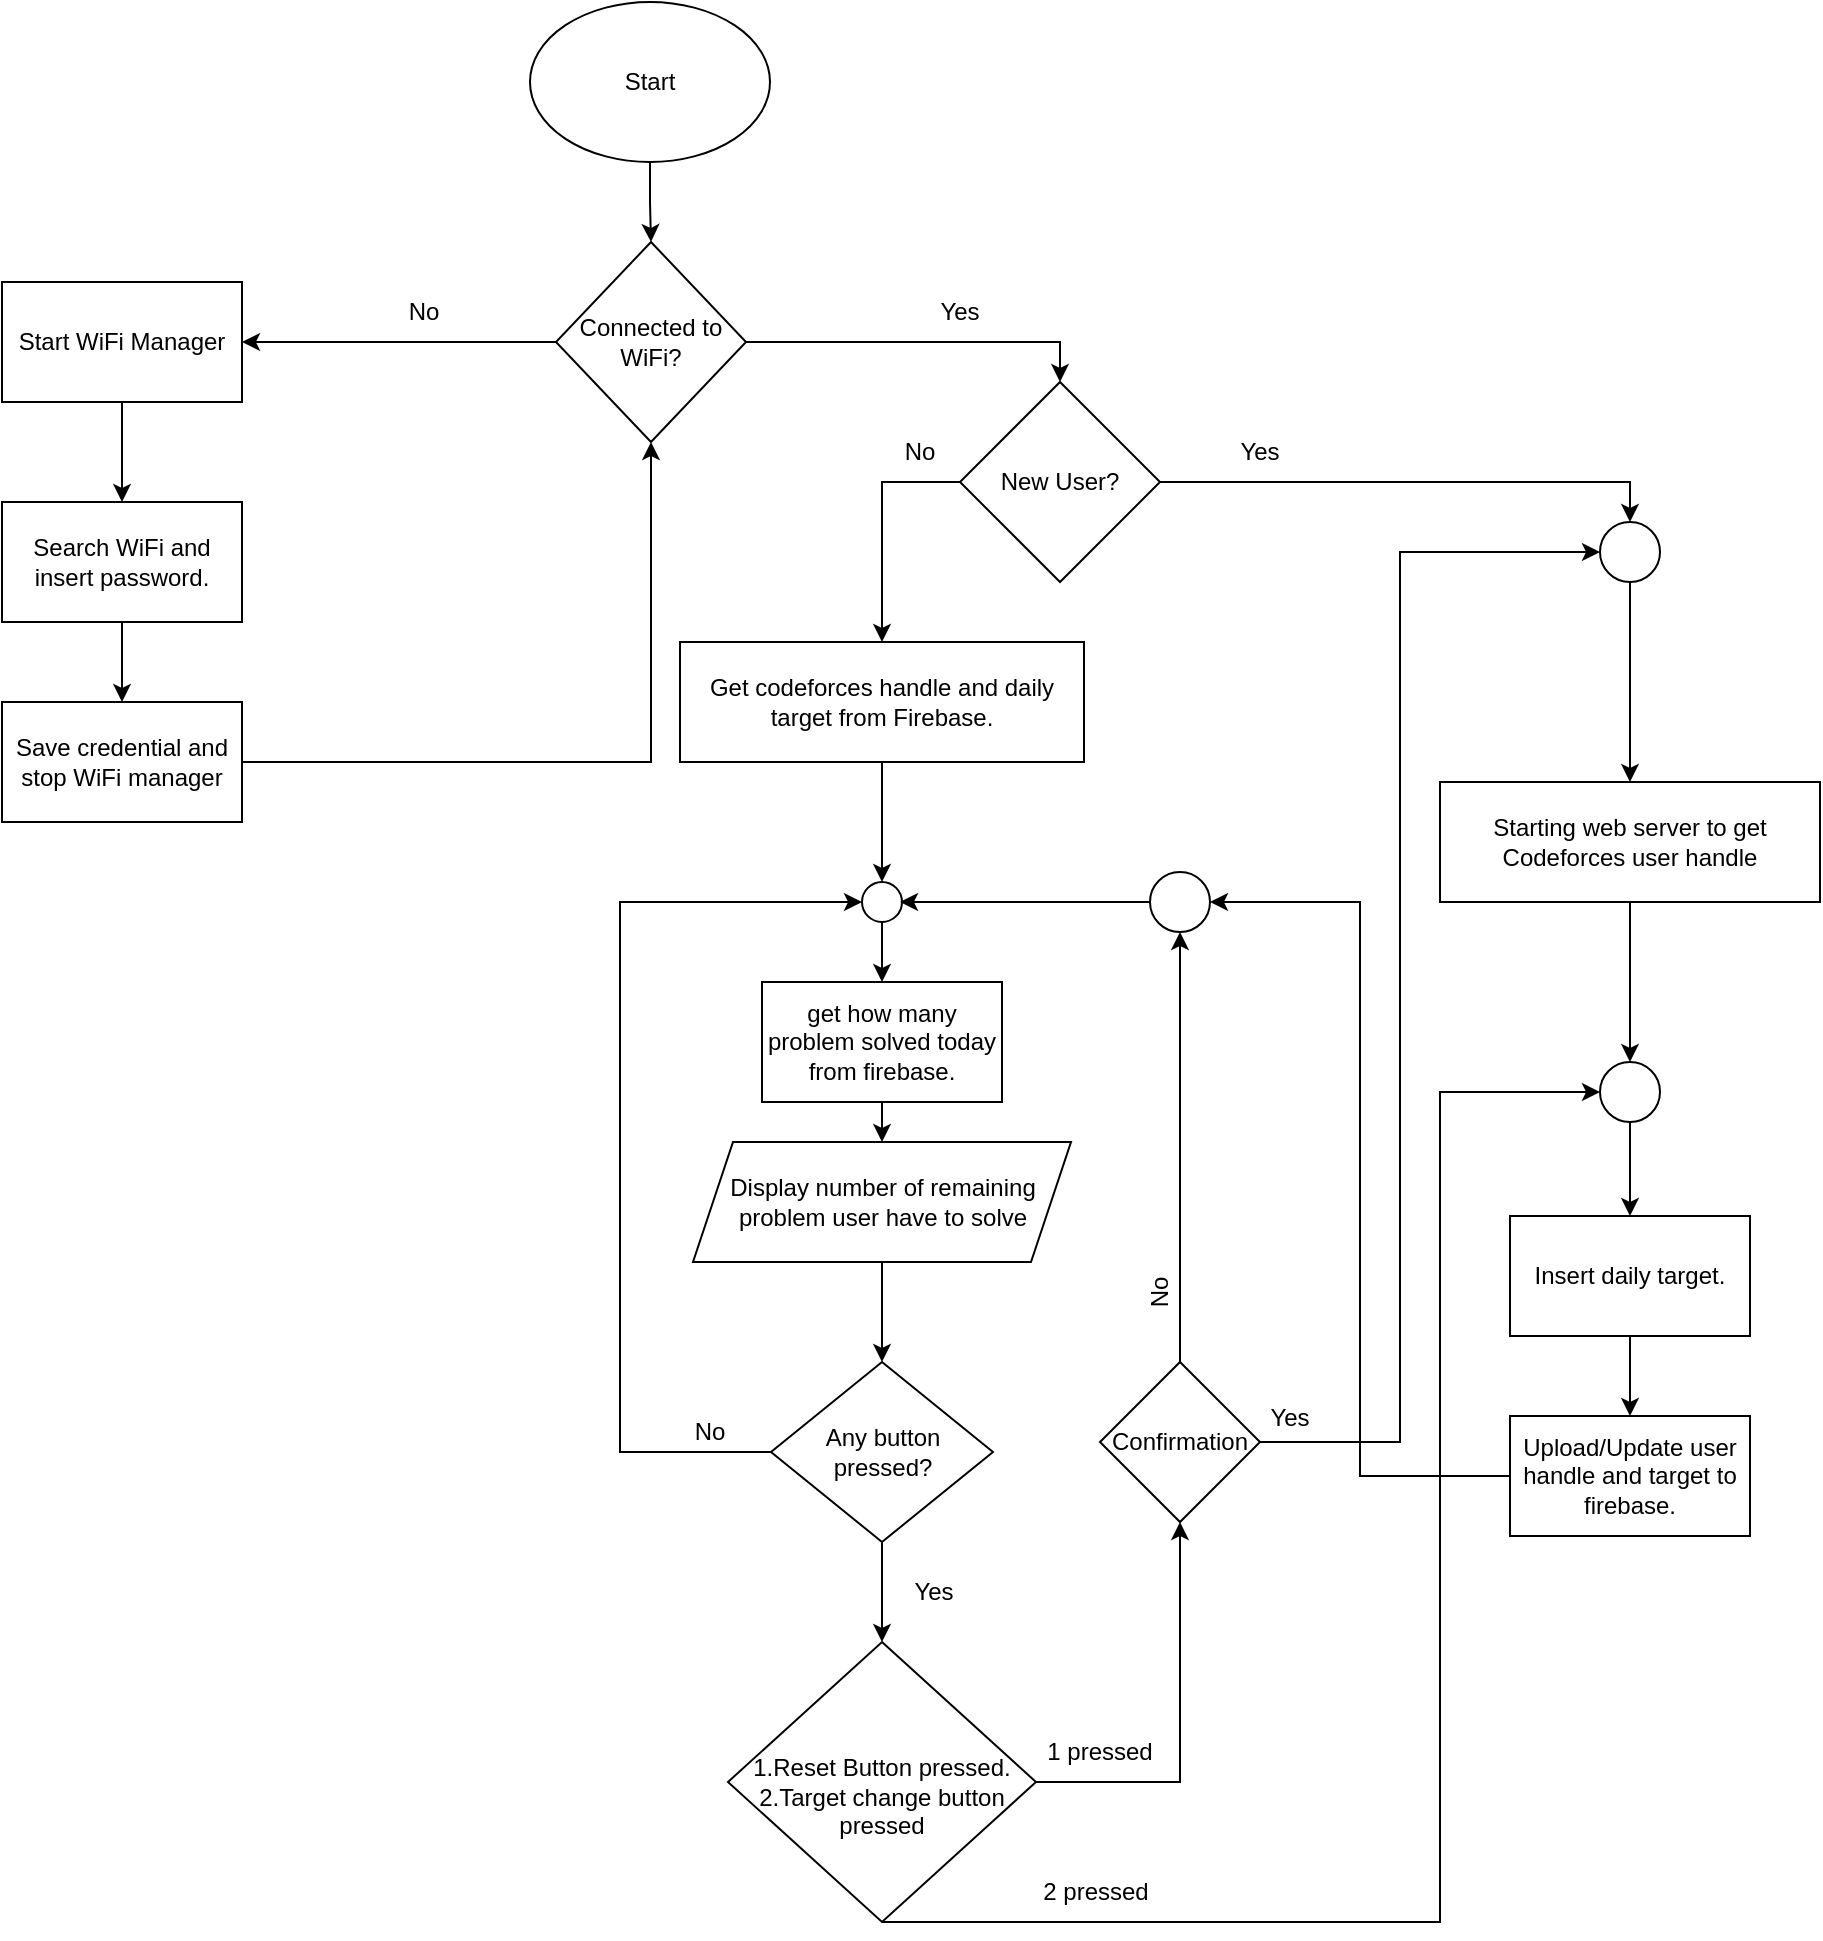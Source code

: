 <mxfile version="21.0.2" type="device"><diagram name="Page-1" id="6QAM2sxFlncQ0bHVbYe3"><mxGraphModel dx="1167" dy="1746" grid="1" gridSize="10" guides="1" tooltips="1" connect="1" arrows="1" fold="1" page="1" pageScale="1" pageWidth="850" pageHeight="1100" math="0" shadow="0"><root><mxCell id="0"/><mxCell id="1" parent="0"/><mxCell id="KRdRycLX8ap4Bpk6wzWU-29" style="edgeStyle=orthogonalEdgeStyle;rounded=0;orthogonalLoop=1;jettySize=auto;html=1;exitX=1;exitY=0.5;exitDx=0;exitDy=0;entryX=0.5;entryY=0;entryDx=0;entryDy=0;" edge="1" parent="1" source="KRdRycLX8ap4Bpk6wzWU-3" target="KRdRycLX8ap4Bpk6wzWU-60"><mxGeometry relative="1" as="geometry"/></mxCell><mxCell id="KRdRycLX8ap4Bpk6wzWU-34" style="edgeStyle=orthogonalEdgeStyle;rounded=0;orthogonalLoop=1;jettySize=auto;html=1;exitX=0;exitY=0.5;exitDx=0;exitDy=0;entryX=0.5;entryY=0;entryDx=0;entryDy=0;" edge="1" parent="1" source="KRdRycLX8ap4Bpk6wzWU-3" target="KRdRycLX8ap4Bpk6wzWU-8"><mxGeometry relative="1" as="geometry"/></mxCell><mxCell id="KRdRycLX8ap4Bpk6wzWU-3" value="New User?" style="rhombus;whiteSpace=wrap;html=1;" vertex="1" parent="1"><mxGeometry x="580" y="60" width="100" height="100" as="geometry"/></mxCell><mxCell id="KRdRycLX8ap4Bpk6wzWU-32" style="edgeStyle=orthogonalEdgeStyle;rounded=0;orthogonalLoop=1;jettySize=auto;html=1;exitX=0.5;exitY=1;exitDx=0;exitDy=0;entryX=0.5;entryY=0;entryDx=0;entryDy=0;" edge="1" parent="1" source="KRdRycLX8ap4Bpk6wzWU-6" target="KRdRycLX8ap4Bpk6wzWU-63"><mxGeometry relative="1" as="geometry"/></mxCell><mxCell id="KRdRycLX8ap4Bpk6wzWU-6" value="Starting web server to get Codeforces user handle" style="rounded=0;whiteSpace=wrap;html=1;" vertex="1" parent="1"><mxGeometry x="820" y="260" width="190" height="60" as="geometry"/></mxCell><mxCell id="KRdRycLX8ap4Bpk6wzWU-42" style="edgeStyle=orthogonalEdgeStyle;rounded=0;orthogonalLoop=1;jettySize=auto;html=1;exitX=0.5;exitY=1;exitDx=0;exitDy=0;" edge="1" parent="1" source="KRdRycLX8ap4Bpk6wzWU-8" target="KRdRycLX8ap4Bpk6wzWU-41"><mxGeometry relative="1" as="geometry"/></mxCell><mxCell id="KRdRycLX8ap4Bpk6wzWU-8" value="Get codeforces handle and daily target from Firebase." style="rounded=0;whiteSpace=wrap;html=1;" vertex="1" parent="1"><mxGeometry x="440" y="190" width="202" height="60" as="geometry"/></mxCell><mxCell id="KRdRycLX8ap4Bpk6wzWU-65" style="edgeStyle=orthogonalEdgeStyle;rounded=0;orthogonalLoop=1;jettySize=auto;html=1;entryX=1;entryY=0.5;entryDx=0;entryDy=0;" edge="1" parent="1" source="KRdRycLX8ap4Bpk6wzWU-12" target="KRdRycLX8ap4Bpk6wzWU-66"><mxGeometry relative="1" as="geometry"><mxPoint x="780" y="330" as="targetPoint"/></mxGeometry></mxCell><mxCell id="KRdRycLX8ap4Bpk6wzWU-12" value="Upload/Update user handle and target to firebase." style="rounded=0;whiteSpace=wrap;html=1;" vertex="1" parent="1"><mxGeometry x="855" y="577" width="120" height="60" as="geometry"/></mxCell><mxCell id="KRdRycLX8ap4Bpk6wzWU-44" style="edgeStyle=orthogonalEdgeStyle;rounded=0;orthogonalLoop=1;jettySize=auto;html=1;exitX=0;exitY=0.5;exitDx=0;exitDy=0;entryX=0;entryY=0.5;entryDx=0;entryDy=0;" edge="1" parent="1" source="KRdRycLX8ap4Bpk6wzWU-13" target="KRdRycLX8ap4Bpk6wzWU-41"><mxGeometry relative="1" as="geometry"><Array as="points"><mxPoint x="410" y="595"/><mxPoint x="410" y="320"/></Array></mxGeometry></mxCell><mxCell id="KRdRycLX8ap4Bpk6wzWU-48" style="edgeStyle=orthogonalEdgeStyle;rounded=0;orthogonalLoop=1;jettySize=auto;html=1;exitX=0.5;exitY=1;exitDx=0;exitDy=0;entryX=0.5;entryY=0;entryDx=0;entryDy=0;" edge="1" parent="1" source="KRdRycLX8ap4Bpk6wzWU-13" target="KRdRycLX8ap4Bpk6wzWU-47"><mxGeometry relative="1" as="geometry"/></mxCell><mxCell id="KRdRycLX8ap4Bpk6wzWU-13" value="Any button pressed?" style="rhombus;whiteSpace=wrap;html=1;" vertex="1" parent="1"><mxGeometry x="485.5" y="550" width="111" height="90" as="geometry"/></mxCell><mxCell id="KRdRycLX8ap4Bpk6wzWU-17" style="edgeStyle=orthogonalEdgeStyle;rounded=0;orthogonalLoop=1;jettySize=auto;html=1;exitX=0.5;exitY=1;exitDx=0;exitDy=0;entryX=0.5;entryY=0;entryDx=0;entryDy=0;" edge="1" parent="1" source="KRdRycLX8ap4Bpk6wzWU-15" target="KRdRycLX8ap4Bpk6wzWU-16"><mxGeometry relative="1" as="geometry"/></mxCell><mxCell id="KRdRycLX8ap4Bpk6wzWU-15" value="Start" style="ellipse;whiteSpace=wrap;html=1;" vertex="1" parent="1"><mxGeometry x="365" y="-130" width="120" height="80" as="geometry"/></mxCell><mxCell id="KRdRycLX8ap4Bpk6wzWU-19" style="edgeStyle=orthogonalEdgeStyle;rounded=0;orthogonalLoop=1;jettySize=auto;html=1;exitX=0;exitY=0.5;exitDx=0;exitDy=0;entryX=1;entryY=0.5;entryDx=0;entryDy=0;" edge="1" parent="1" source="KRdRycLX8ap4Bpk6wzWU-16" target="KRdRycLX8ap4Bpk6wzWU-18"><mxGeometry relative="1" as="geometry"/></mxCell><mxCell id="KRdRycLX8ap4Bpk6wzWU-27" style="edgeStyle=orthogonalEdgeStyle;rounded=0;orthogonalLoop=1;jettySize=auto;html=1;exitX=1;exitY=0.5;exitDx=0;exitDy=0;entryX=0.5;entryY=0;entryDx=0;entryDy=0;" edge="1" parent="1" source="KRdRycLX8ap4Bpk6wzWU-16" target="KRdRycLX8ap4Bpk6wzWU-3"><mxGeometry relative="1" as="geometry"/></mxCell><mxCell id="KRdRycLX8ap4Bpk6wzWU-16" value="Connected to WiFi?" style="rhombus;whiteSpace=wrap;html=1;" vertex="1" parent="1"><mxGeometry x="378" y="-10" width="95" height="100" as="geometry"/></mxCell><mxCell id="KRdRycLX8ap4Bpk6wzWU-22" style="edgeStyle=orthogonalEdgeStyle;rounded=0;orthogonalLoop=1;jettySize=auto;html=1;exitX=0.5;exitY=1;exitDx=0;exitDy=0;entryX=0.5;entryY=0;entryDx=0;entryDy=0;" edge="1" parent="1" source="KRdRycLX8ap4Bpk6wzWU-18" target="KRdRycLX8ap4Bpk6wzWU-21"><mxGeometry relative="1" as="geometry"/></mxCell><mxCell id="KRdRycLX8ap4Bpk6wzWU-18" value="Start WiFi Manager" style="rounded=0;whiteSpace=wrap;html=1;" vertex="1" parent="1"><mxGeometry x="101" y="10" width="120" height="60" as="geometry"/></mxCell><mxCell id="KRdRycLX8ap4Bpk6wzWU-20" value="No" style="text;html=1;strokeColor=none;fillColor=none;align=center;verticalAlign=middle;whiteSpace=wrap;rounded=0;" vertex="1" parent="1"><mxGeometry x="282" y="10" width="60" height="30" as="geometry"/></mxCell><mxCell id="KRdRycLX8ap4Bpk6wzWU-24" style="edgeStyle=orthogonalEdgeStyle;rounded=0;orthogonalLoop=1;jettySize=auto;html=1;exitX=0.5;exitY=1;exitDx=0;exitDy=0;entryX=0.5;entryY=0;entryDx=0;entryDy=0;" edge="1" parent="1" source="KRdRycLX8ap4Bpk6wzWU-21" target="KRdRycLX8ap4Bpk6wzWU-23"><mxGeometry relative="1" as="geometry"/></mxCell><mxCell id="KRdRycLX8ap4Bpk6wzWU-21" value="Search WiFi and insert password." style="rounded=0;whiteSpace=wrap;html=1;" vertex="1" parent="1"><mxGeometry x="101" y="120" width="120" height="60" as="geometry"/></mxCell><mxCell id="KRdRycLX8ap4Bpk6wzWU-25" style="edgeStyle=orthogonalEdgeStyle;rounded=0;orthogonalLoop=1;jettySize=auto;html=1;exitX=1;exitY=0.5;exitDx=0;exitDy=0;entryX=0.5;entryY=1;entryDx=0;entryDy=0;" edge="1" parent="1" source="KRdRycLX8ap4Bpk6wzWU-23" target="KRdRycLX8ap4Bpk6wzWU-16"><mxGeometry relative="1" as="geometry"/></mxCell><mxCell id="KRdRycLX8ap4Bpk6wzWU-23" value="Save credential and stop WiFi manager" style="rounded=0;whiteSpace=wrap;html=1;" vertex="1" parent="1"><mxGeometry x="101" y="220" width="120" height="60" as="geometry"/></mxCell><mxCell id="KRdRycLX8ap4Bpk6wzWU-28" value="Yes" style="text;html=1;strokeColor=none;fillColor=none;align=center;verticalAlign=middle;whiteSpace=wrap;rounded=0;" vertex="1" parent="1"><mxGeometry x="550" y="10" width="60" height="30" as="geometry"/></mxCell><mxCell id="KRdRycLX8ap4Bpk6wzWU-30" value="Yes" style="text;html=1;strokeColor=none;fillColor=none;align=center;verticalAlign=middle;whiteSpace=wrap;rounded=0;" vertex="1" parent="1"><mxGeometry x="700" y="80" width="60" height="30" as="geometry"/></mxCell><mxCell id="KRdRycLX8ap4Bpk6wzWU-33" style="edgeStyle=orthogonalEdgeStyle;rounded=0;orthogonalLoop=1;jettySize=auto;html=1;exitX=0.5;exitY=1;exitDx=0;exitDy=0;entryX=0.5;entryY=0;entryDx=0;entryDy=0;" edge="1" parent="1" source="KRdRycLX8ap4Bpk6wzWU-31" target="KRdRycLX8ap4Bpk6wzWU-12"><mxGeometry relative="1" as="geometry"/></mxCell><mxCell id="KRdRycLX8ap4Bpk6wzWU-31" value="Insert daily target." style="rounded=0;whiteSpace=wrap;html=1;" vertex="1" parent="1"><mxGeometry x="855" y="477" width="120" height="60" as="geometry"/></mxCell><mxCell id="KRdRycLX8ap4Bpk6wzWU-35" value="No" style="text;html=1;strokeColor=none;fillColor=none;align=center;verticalAlign=middle;whiteSpace=wrap;rounded=0;" vertex="1" parent="1"><mxGeometry x="530" y="80" width="60" height="30" as="geometry"/></mxCell><mxCell id="KRdRycLX8ap4Bpk6wzWU-39" style="edgeStyle=orthogonalEdgeStyle;rounded=0;orthogonalLoop=1;jettySize=auto;html=1;exitX=0.5;exitY=1;exitDx=0;exitDy=0;entryX=0.5;entryY=0;entryDx=0;entryDy=0;" edge="1" parent="1" source="KRdRycLX8ap4Bpk6wzWU-36" target="KRdRycLX8ap4Bpk6wzWU-37"><mxGeometry relative="1" as="geometry"/></mxCell><mxCell id="KRdRycLX8ap4Bpk6wzWU-36" value="get how many problem solved today from firebase." style="rounded=0;whiteSpace=wrap;html=1;" vertex="1" parent="1"><mxGeometry x="481" y="360" width="120" height="60" as="geometry"/></mxCell><mxCell id="KRdRycLX8ap4Bpk6wzWU-40" style="edgeStyle=orthogonalEdgeStyle;rounded=0;orthogonalLoop=1;jettySize=auto;html=1;exitX=0.5;exitY=1;exitDx=0;exitDy=0;entryX=0.5;entryY=0;entryDx=0;entryDy=0;" edge="1" parent="1" source="KRdRycLX8ap4Bpk6wzWU-37" target="KRdRycLX8ap4Bpk6wzWU-13"><mxGeometry relative="1" as="geometry"/></mxCell><mxCell id="KRdRycLX8ap4Bpk6wzWU-37" value="Display number of remaining problem user have to solve" style="shape=parallelogram;perimeter=parallelogramPerimeter;whiteSpace=wrap;html=1;fixedSize=1;" vertex="1" parent="1"><mxGeometry x="446.5" y="440" width="189" height="60" as="geometry"/></mxCell><mxCell id="KRdRycLX8ap4Bpk6wzWU-43" style="edgeStyle=orthogonalEdgeStyle;rounded=0;orthogonalLoop=1;jettySize=auto;html=1;exitX=0.5;exitY=1;exitDx=0;exitDy=0;entryX=0.5;entryY=0;entryDx=0;entryDy=0;" edge="1" parent="1" source="KRdRycLX8ap4Bpk6wzWU-41" target="KRdRycLX8ap4Bpk6wzWU-36"><mxGeometry relative="1" as="geometry"/></mxCell><mxCell id="KRdRycLX8ap4Bpk6wzWU-41" value="" style="ellipse;whiteSpace=wrap;html=1;aspect=fixed;" vertex="1" parent="1"><mxGeometry x="531" y="310" width="20" height="20" as="geometry"/></mxCell><mxCell id="KRdRycLX8ap4Bpk6wzWU-45" value="No" style="text;html=1;strokeColor=none;fillColor=none;align=center;verticalAlign=middle;whiteSpace=wrap;rounded=0;" vertex="1" parent="1"><mxGeometry x="425" y="570" width="60" height="30" as="geometry"/></mxCell><mxCell id="KRdRycLX8ap4Bpk6wzWU-52" style="edgeStyle=orthogonalEdgeStyle;rounded=0;orthogonalLoop=1;jettySize=auto;html=1;entryX=0.5;entryY=1;entryDx=0;entryDy=0;" edge="1" parent="1" source="KRdRycLX8ap4Bpk6wzWU-47" target="KRdRycLX8ap4Bpk6wzWU-50"><mxGeometry relative="1" as="geometry"/></mxCell><mxCell id="KRdRycLX8ap4Bpk6wzWU-59" style="edgeStyle=orthogonalEdgeStyle;rounded=0;orthogonalLoop=1;jettySize=auto;html=1;entryX=0;entryY=0.5;entryDx=0;entryDy=0;exitX=0.5;exitY=1;exitDx=0;exitDy=0;" edge="1" parent="1" source="KRdRycLX8ap4Bpk6wzWU-47" target="KRdRycLX8ap4Bpk6wzWU-63"><mxGeometry relative="1" as="geometry"><Array as="points"><mxPoint x="820" y="830"/><mxPoint x="820" y="415"/></Array></mxGeometry></mxCell><mxCell id="KRdRycLX8ap4Bpk6wzWU-47" value="&lt;br&gt;1.Reset Button pressed.&lt;br&gt;2.Target change button pressed" style="rhombus;whiteSpace=wrap;html=1;" vertex="1" parent="1"><mxGeometry x="464" y="690" width="154" height="140" as="geometry"/></mxCell><mxCell id="KRdRycLX8ap4Bpk6wzWU-49" value="Yes" style="text;html=1;strokeColor=none;fillColor=none;align=center;verticalAlign=middle;whiteSpace=wrap;rounded=0;" vertex="1" parent="1"><mxGeometry x="536.5" y="650" width="60" height="30" as="geometry"/></mxCell><mxCell id="KRdRycLX8ap4Bpk6wzWU-54" style="edgeStyle=orthogonalEdgeStyle;rounded=0;orthogonalLoop=1;jettySize=auto;html=1;entryX=0.95;entryY=0.5;entryDx=0;entryDy=0;entryPerimeter=0;exitX=0;exitY=0.5;exitDx=0;exitDy=0;" edge="1" parent="1" source="KRdRycLX8ap4Bpk6wzWU-66" target="KRdRycLX8ap4Bpk6wzWU-41"><mxGeometry relative="1" as="geometry"><mxPoint x="560" y="320" as="targetPoint"/></mxGeometry></mxCell><mxCell id="KRdRycLX8ap4Bpk6wzWU-56" style="edgeStyle=orthogonalEdgeStyle;rounded=0;orthogonalLoop=1;jettySize=auto;html=1;entryX=0;entryY=0.5;entryDx=0;entryDy=0;" edge="1" parent="1" source="KRdRycLX8ap4Bpk6wzWU-50" target="KRdRycLX8ap4Bpk6wzWU-60"><mxGeometry relative="1" as="geometry"><Array as="points"><mxPoint x="800" y="590"/><mxPoint x="800" y="145"/></Array></mxGeometry></mxCell><mxCell id="KRdRycLX8ap4Bpk6wzWU-69" style="edgeStyle=orthogonalEdgeStyle;rounded=0;orthogonalLoop=1;jettySize=auto;html=1;entryX=0.5;entryY=1;entryDx=0;entryDy=0;" edge="1" parent="1" source="KRdRycLX8ap4Bpk6wzWU-50" target="KRdRycLX8ap4Bpk6wzWU-66"><mxGeometry relative="1" as="geometry"><mxPoint x="710" y="340" as="targetPoint"/></mxGeometry></mxCell><mxCell id="KRdRycLX8ap4Bpk6wzWU-50" value="Confirmation" style="rhombus;whiteSpace=wrap;html=1;" vertex="1" parent="1"><mxGeometry x="650" y="550" width="80" height="80" as="geometry"/></mxCell><mxCell id="KRdRycLX8ap4Bpk6wzWU-53" value="1 pressed" style="text;html=1;strokeColor=none;fillColor=none;align=center;verticalAlign=middle;whiteSpace=wrap;rounded=0;" vertex="1" parent="1"><mxGeometry x="620" y="730" width="60" height="30" as="geometry"/></mxCell><mxCell id="KRdRycLX8ap4Bpk6wzWU-55" value="No" style="text;html=1;strokeColor=none;fillColor=none;align=center;verticalAlign=middle;whiteSpace=wrap;rounded=0;rotation=-90;" vertex="1" parent="1"><mxGeometry x="650" y="500" width="60" height="30" as="geometry"/></mxCell><mxCell id="KRdRycLX8ap4Bpk6wzWU-57" value="Yes" style="text;html=1;strokeColor=none;fillColor=none;align=center;verticalAlign=middle;whiteSpace=wrap;rounded=0;rotation=0;" vertex="1" parent="1"><mxGeometry x="715" y="563" width="60" height="30" as="geometry"/></mxCell><mxCell id="KRdRycLX8ap4Bpk6wzWU-62" style="edgeStyle=orthogonalEdgeStyle;rounded=0;orthogonalLoop=1;jettySize=auto;html=1;entryX=0.5;entryY=0;entryDx=0;entryDy=0;" edge="1" parent="1" source="KRdRycLX8ap4Bpk6wzWU-60" target="KRdRycLX8ap4Bpk6wzWU-6"><mxGeometry relative="1" as="geometry"/></mxCell><mxCell id="KRdRycLX8ap4Bpk6wzWU-60" value="" style="ellipse;whiteSpace=wrap;html=1;aspect=fixed;" vertex="1" parent="1"><mxGeometry x="900" y="130" width="30" height="30" as="geometry"/></mxCell><mxCell id="KRdRycLX8ap4Bpk6wzWU-64" style="edgeStyle=orthogonalEdgeStyle;rounded=0;orthogonalLoop=1;jettySize=auto;html=1;exitX=0.5;exitY=1;exitDx=0;exitDy=0;entryX=0.5;entryY=0;entryDx=0;entryDy=0;" edge="1" parent="1" source="KRdRycLX8ap4Bpk6wzWU-63" target="KRdRycLX8ap4Bpk6wzWU-31"><mxGeometry relative="1" as="geometry"/></mxCell><mxCell id="KRdRycLX8ap4Bpk6wzWU-63" value="" style="ellipse;whiteSpace=wrap;html=1;aspect=fixed;" vertex="1" parent="1"><mxGeometry x="900" y="400" width="30" height="30" as="geometry"/></mxCell><mxCell id="KRdRycLX8ap4Bpk6wzWU-66" value="" style="ellipse;whiteSpace=wrap;html=1;aspect=fixed;" vertex="1" parent="1"><mxGeometry x="675" y="305" width="30" height="30" as="geometry"/></mxCell><mxCell id="KRdRycLX8ap4Bpk6wzWU-70" value="2 pressed" style="text;html=1;strokeColor=none;fillColor=none;align=center;verticalAlign=middle;whiteSpace=wrap;rounded=0;" vertex="1" parent="1"><mxGeometry x="618" y="800" width="60" height="30" as="geometry"/></mxCell></root></mxGraphModel></diagram></mxfile>